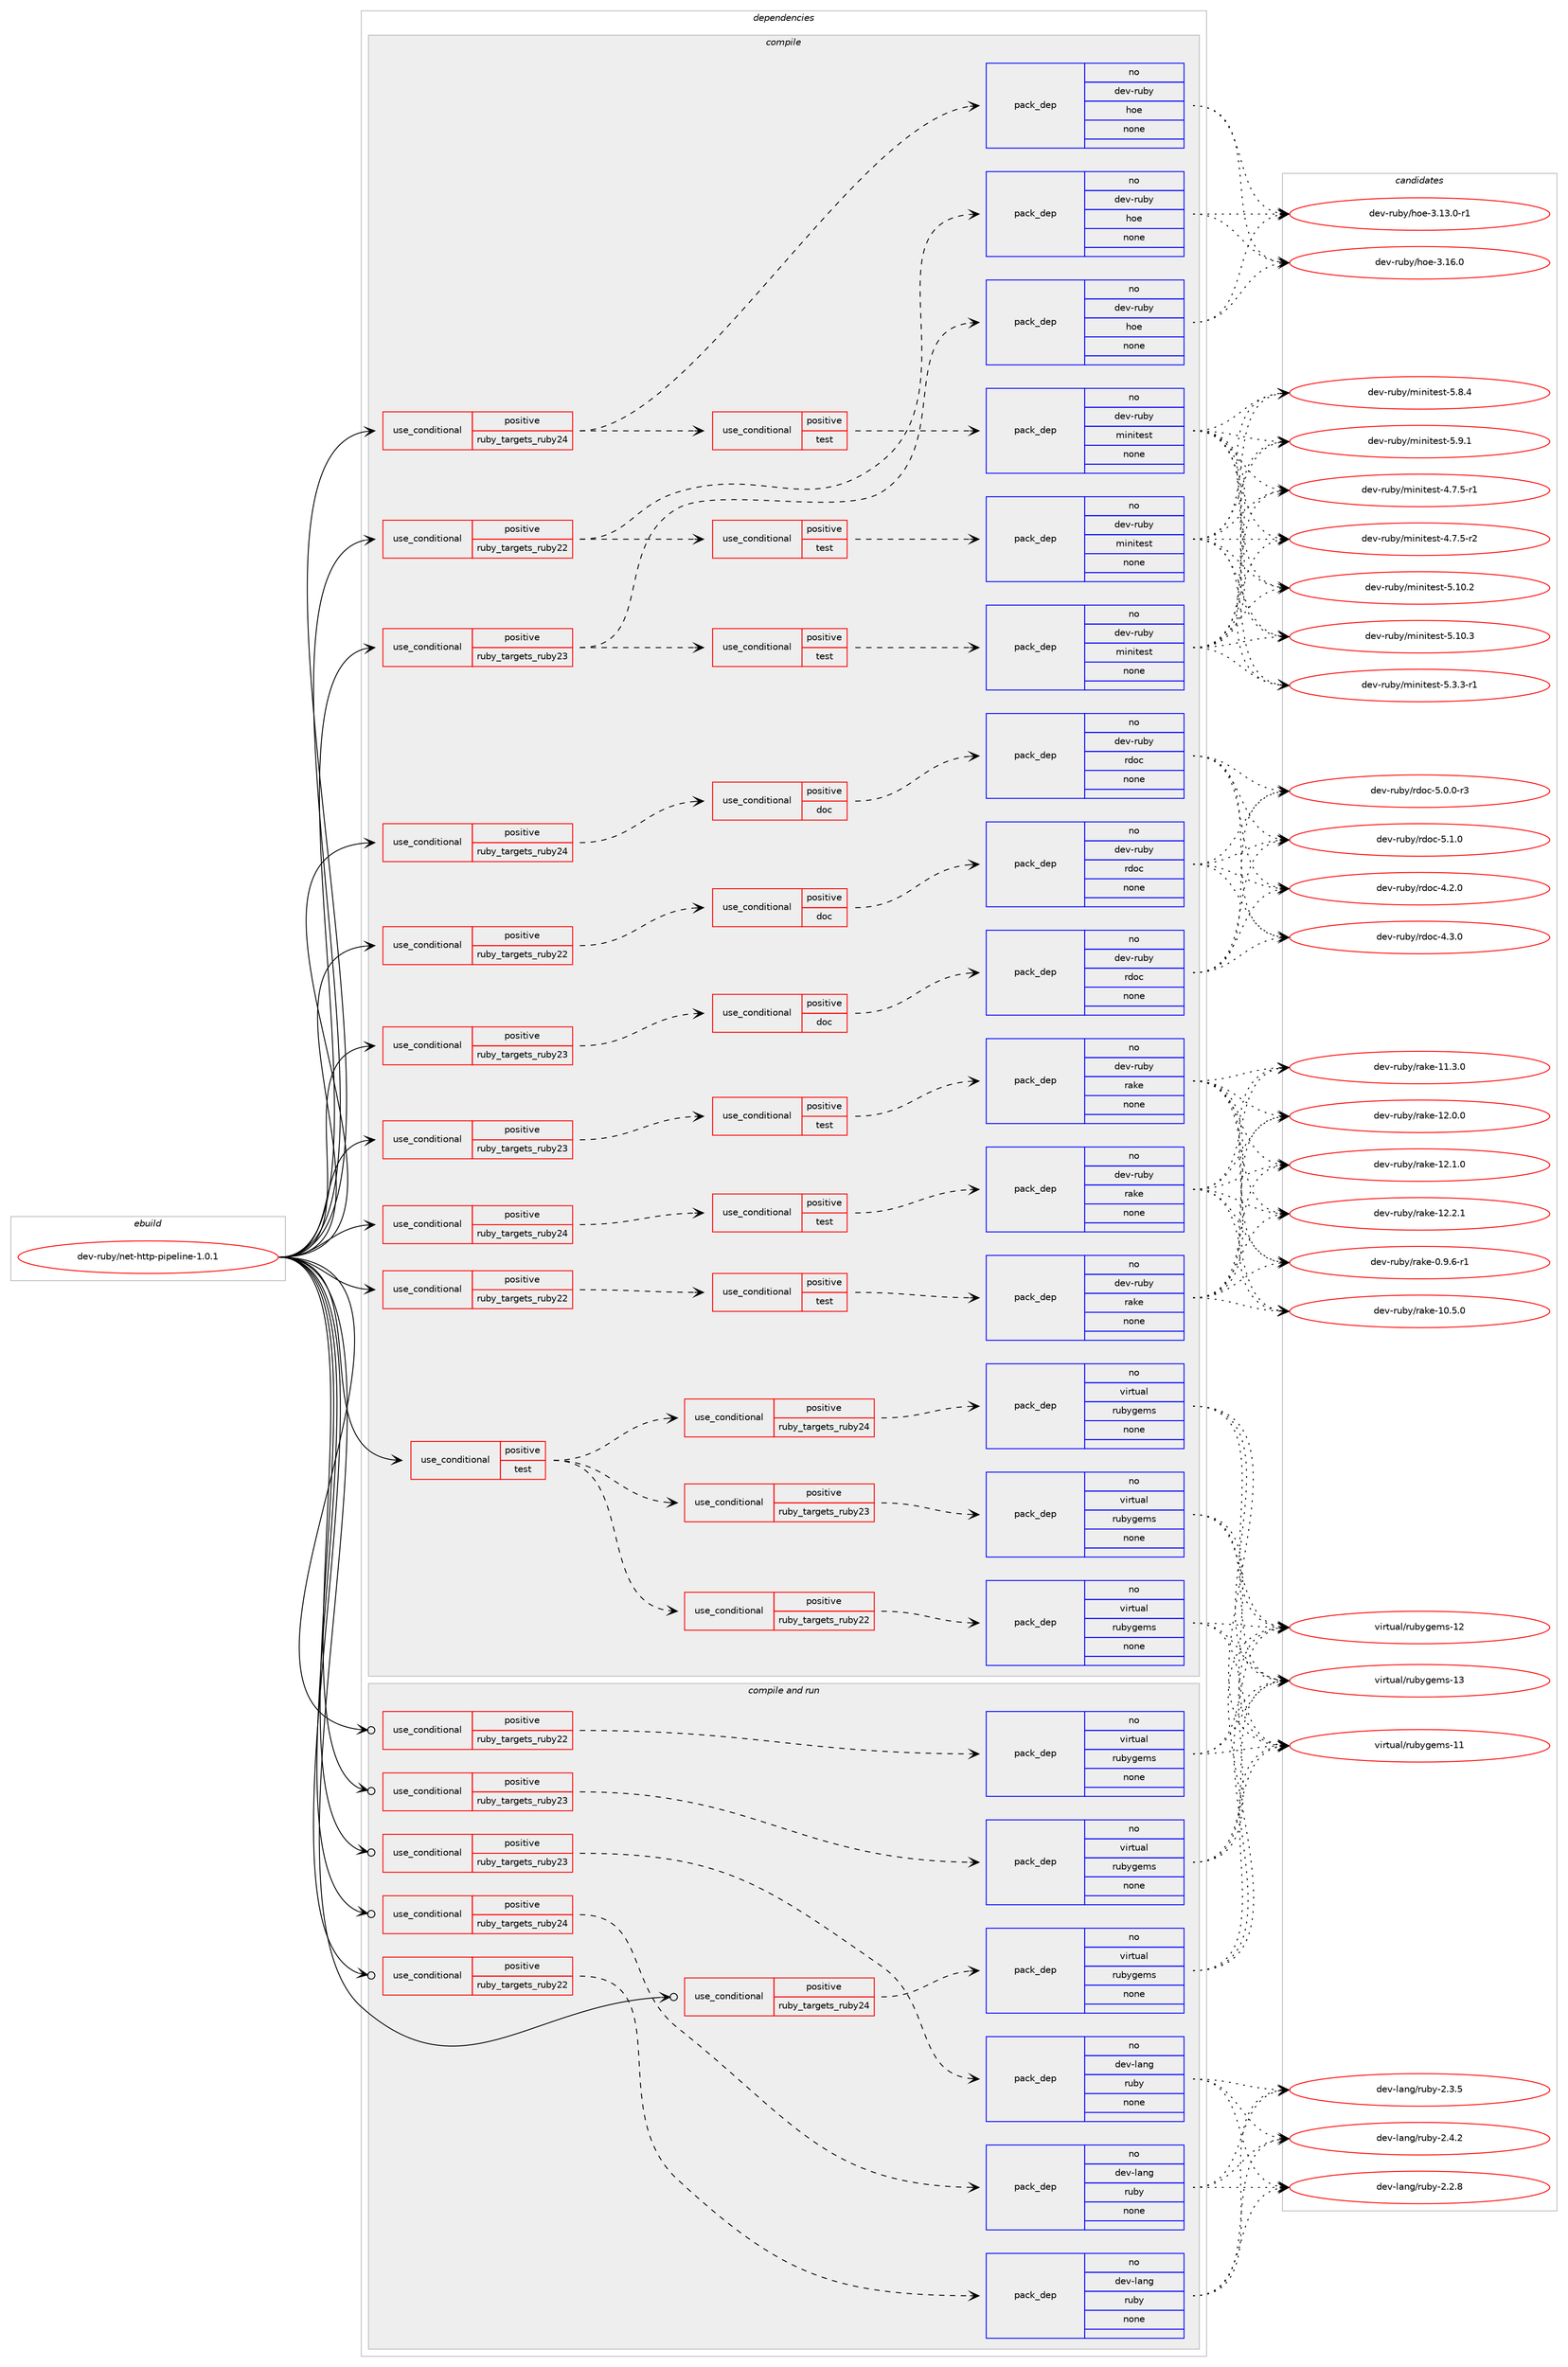 digraph prolog {

# *************
# Graph options
# *************

newrank=true;
concentrate=true;
compound=true;
graph [rankdir=LR,fontname=Helvetica,fontsize=10,ranksep=1.5];#, ranksep=2.5, nodesep=0.2];
edge  [arrowhead=vee];
node  [fontname=Helvetica,fontsize=10];

# **********
# The ebuild
# **********

subgraph cluster_leftcol {
color=gray;
rank=same;
label=<<i>ebuild</i>>;
id [label="dev-ruby/net-http-pipeline-1.0.1", color=red, width=4, href="../dev-ruby/net-http-pipeline-1.0.1.svg"];
}

# ****************
# The dependencies
# ****************

subgraph cluster_midcol {
color=gray;
label=<<i>dependencies</i>>;
subgraph cluster_compile {
fillcolor="#eeeeee";
style=filled;
label=<<i>compile</i>>;
subgraph cond63139 {
dependency250251 [label=<<TABLE BORDER="0" CELLBORDER="1" CELLSPACING="0" CELLPADDING="4"><TR><TD ROWSPAN="3" CELLPADDING="10">use_conditional</TD></TR><TR><TD>positive</TD></TR><TR><TD>ruby_targets_ruby22</TD></TR></TABLE>>, shape=none, color=red];
subgraph cond63140 {
dependency250252 [label=<<TABLE BORDER="0" CELLBORDER="1" CELLSPACING="0" CELLPADDING="4"><TR><TD ROWSPAN="3" CELLPADDING="10">use_conditional</TD></TR><TR><TD>positive</TD></TR><TR><TD>doc</TD></TR></TABLE>>, shape=none, color=red];
subgraph pack183007 {
dependency250253 [label=<<TABLE BORDER="0" CELLBORDER="1" CELLSPACING="0" CELLPADDING="4" WIDTH="220"><TR><TD ROWSPAN="6" CELLPADDING="30">pack_dep</TD></TR><TR><TD WIDTH="110">no</TD></TR><TR><TD>dev-ruby</TD></TR><TR><TD>rdoc</TD></TR><TR><TD>none</TD></TR><TR><TD></TD></TR></TABLE>>, shape=none, color=blue];
}
dependency250252:e -> dependency250253:w [weight=20,style="dashed",arrowhead="vee"];
}
dependency250251:e -> dependency250252:w [weight=20,style="dashed",arrowhead="vee"];
}
id:e -> dependency250251:w [weight=20,style="solid",arrowhead="vee"];
subgraph cond63141 {
dependency250254 [label=<<TABLE BORDER="0" CELLBORDER="1" CELLSPACING="0" CELLPADDING="4"><TR><TD ROWSPAN="3" CELLPADDING="10">use_conditional</TD></TR><TR><TD>positive</TD></TR><TR><TD>ruby_targets_ruby22</TD></TR></TABLE>>, shape=none, color=red];
subgraph cond63142 {
dependency250255 [label=<<TABLE BORDER="0" CELLBORDER="1" CELLSPACING="0" CELLPADDING="4"><TR><TD ROWSPAN="3" CELLPADDING="10">use_conditional</TD></TR><TR><TD>positive</TD></TR><TR><TD>test</TD></TR></TABLE>>, shape=none, color=red];
subgraph pack183008 {
dependency250256 [label=<<TABLE BORDER="0" CELLBORDER="1" CELLSPACING="0" CELLPADDING="4" WIDTH="220"><TR><TD ROWSPAN="6" CELLPADDING="30">pack_dep</TD></TR><TR><TD WIDTH="110">no</TD></TR><TR><TD>dev-ruby</TD></TR><TR><TD>rake</TD></TR><TR><TD>none</TD></TR><TR><TD></TD></TR></TABLE>>, shape=none, color=blue];
}
dependency250255:e -> dependency250256:w [weight=20,style="dashed",arrowhead="vee"];
}
dependency250254:e -> dependency250255:w [weight=20,style="dashed",arrowhead="vee"];
}
id:e -> dependency250254:w [weight=20,style="solid",arrowhead="vee"];
subgraph cond63143 {
dependency250257 [label=<<TABLE BORDER="0" CELLBORDER="1" CELLSPACING="0" CELLPADDING="4"><TR><TD ROWSPAN="3" CELLPADDING="10">use_conditional</TD></TR><TR><TD>positive</TD></TR><TR><TD>ruby_targets_ruby22</TD></TR></TABLE>>, shape=none, color=red];
subgraph pack183009 {
dependency250258 [label=<<TABLE BORDER="0" CELLBORDER="1" CELLSPACING="0" CELLPADDING="4" WIDTH="220"><TR><TD ROWSPAN="6" CELLPADDING="30">pack_dep</TD></TR><TR><TD WIDTH="110">no</TD></TR><TR><TD>dev-ruby</TD></TR><TR><TD>hoe</TD></TR><TR><TD>none</TD></TR><TR><TD></TD></TR></TABLE>>, shape=none, color=blue];
}
dependency250257:e -> dependency250258:w [weight=20,style="dashed",arrowhead="vee"];
subgraph cond63144 {
dependency250259 [label=<<TABLE BORDER="0" CELLBORDER="1" CELLSPACING="0" CELLPADDING="4"><TR><TD ROWSPAN="3" CELLPADDING="10">use_conditional</TD></TR><TR><TD>positive</TD></TR><TR><TD>test</TD></TR></TABLE>>, shape=none, color=red];
subgraph pack183010 {
dependency250260 [label=<<TABLE BORDER="0" CELLBORDER="1" CELLSPACING="0" CELLPADDING="4" WIDTH="220"><TR><TD ROWSPAN="6" CELLPADDING="30">pack_dep</TD></TR><TR><TD WIDTH="110">no</TD></TR><TR><TD>dev-ruby</TD></TR><TR><TD>minitest</TD></TR><TR><TD>none</TD></TR><TR><TD></TD></TR></TABLE>>, shape=none, color=blue];
}
dependency250259:e -> dependency250260:w [weight=20,style="dashed",arrowhead="vee"];
}
dependency250257:e -> dependency250259:w [weight=20,style="dashed",arrowhead="vee"];
}
id:e -> dependency250257:w [weight=20,style="solid",arrowhead="vee"];
subgraph cond63145 {
dependency250261 [label=<<TABLE BORDER="0" CELLBORDER="1" CELLSPACING="0" CELLPADDING="4"><TR><TD ROWSPAN="3" CELLPADDING="10">use_conditional</TD></TR><TR><TD>positive</TD></TR><TR><TD>ruby_targets_ruby23</TD></TR></TABLE>>, shape=none, color=red];
subgraph cond63146 {
dependency250262 [label=<<TABLE BORDER="0" CELLBORDER="1" CELLSPACING="0" CELLPADDING="4"><TR><TD ROWSPAN="3" CELLPADDING="10">use_conditional</TD></TR><TR><TD>positive</TD></TR><TR><TD>doc</TD></TR></TABLE>>, shape=none, color=red];
subgraph pack183011 {
dependency250263 [label=<<TABLE BORDER="0" CELLBORDER="1" CELLSPACING="0" CELLPADDING="4" WIDTH="220"><TR><TD ROWSPAN="6" CELLPADDING="30">pack_dep</TD></TR><TR><TD WIDTH="110">no</TD></TR><TR><TD>dev-ruby</TD></TR><TR><TD>rdoc</TD></TR><TR><TD>none</TD></TR><TR><TD></TD></TR></TABLE>>, shape=none, color=blue];
}
dependency250262:e -> dependency250263:w [weight=20,style="dashed",arrowhead="vee"];
}
dependency250261:e -> dependency250262:w [weight=20,style="dashed",arrowhead="vee"];
}
id:e -> dependency250261:w [weight=20,style="solid",arrowhead="vee"];
subgraph cond63147 {
dependency250264 [label=<<TABLE BORDER="0" CELLBORDER="1" CELLSPACING="0" CELLPADDING="4"><TR><TD ROWSPAN="3" CELLPADDING="10">use_conditional</TD></TR><TR><TD>positive</TD></TR><TR><TD>ruby_targets_ruby23</TD></TR></TABLE>>, shape=none, color=red];
subgraph cond63148 {
dependency250265 [label=<<TABLE BORDER="0" CELLBORDER="1" CELLSPACING="0" CELLPADDING="4"><TR><TD ROWSPAN="3" CELLPADDING="10">use_conditional</TD></TR><TR><TD>positive</TD></TR><TR><TD>test</TD></TR></TABLE>>, shape=none, color=red];
subgraph pack183012 {
dependency250266 [label=<<TABLE BORDER="0" CELLBORDER="1" CELLSPACING="0" CELLPADDING="4" WIDTH="220"><TR><TD ROWSPAN="6" CELLPADDING="30">pack_dep</TD></TR><TR><TD WIDTH="110">no</TD></TR><TR><TD>dev-ruby</TD></TR><TR><TD>rake</TD></TR><TR><TD>none</TD></TR><TR><TD></TD></TR></TABLE>>, shape=none, color=blue];
}
dependency250265:e -> dependency250266:w [weight=20,style="dashed",arrowhead="vee"];
}
dependency250264:e -> dependency250265:w [weight=20,style="dashed",arrowhead="vee"];
}
id:e -> dependency250264:w [weight=20,style="solid",arrowhead="vee"];
subgraph cond63149 {
dependency250267 [label=<<TABLE BORDER="0" CELLBORDER="1" CELLSPACING="0" CELLPADDING="4"><TR><TD ROWSPAN="3" CELLPADDING="10">use_conditional</TD></TR><TR><TD>positive</TD></TR><TR><TD>ruby_targets_ruby23</TD></TR></TABLE>>, shape=none, color=red];
subgraph pack183013 {
dependency250268 [label=<<TABLE BORDER="0" CELLBORDER="1" CELLSPACING="0" CELLPADDING="4" WIDTH="220"><TR><TD ROWSPAN="6" CELLPADDING="30">pack_dep</TD></TR><TR><TD WIDTH="110">no</TD></TR><TR><TD>dev-ruby</TD></TR><TR><TD>hoe</TD></TR><TR><TD>none</TD></TR><TR><TD></TD></TR></TABLE>>, shape=none, color=blue];
}
dependency250267:e -> dependency250268:w [weight=20,style="dashed",arrowhead="vee"];
subgraph cond63150 {
dependency250269 [label=<<TABLE BORDER="0" CELLBORDER="1" CELLSPACING="0" CELLPADDING="4"><TR><TD ROWSPAN="3" CELLPADDING="10">use_conditional</TD></TR><TR><TD>positive</TD></TR><TR><TD>test</TD></TR></TABLE>>, shape=none, color=red];
subgraph pack183014 {
dependency250270 [label=<<TABLE BORDER="0" CELLBORDER="1" CELLSPACING="0" CELLPADDING="4" WIDTH="220"><TR><TD ROWSPAN="6" CELLPADDING="30">pack_dep</TD></TR><TR><TD WIDTH="110">no</TD></TR><TR><TD>dev-ruby</TD></TR><TR><TD>minitest</TD></TR><TR><TD>none</TD></TR><TR><TD></TD></TR></TABLE>>, shape=none, color=blue];
}
dependency250269:e -> dependency250270:w [weight=20,style="dashed",arrowhead="vee"];
}
dependency250267:e -> dependency250269:w [weight=20,style="dashed",arrowhead="vee"];
}
id:e -> dependency250267:w [weight=20,style="solid",arrowhead="vee"];
subgraph cond63151 {
dependency250271 [label=<<TABLE BORDER="0" CELLBORDER="1" CELLSPACING="0" CELLPADDING="4"><TR><TD ROWSPAN="3" CELLPADDING="10">use_conditional</TD></TR><TR><TD>positive</TD></TR><TR><TD>ruby_targets_ruby24</TD></TR></TABLE>>, shape=none, color=red];
subgraph cond63152 {
dependency250272 [label=<<TABLE BORDER="0" CELLBORDER="1" CELLSPACING="0" CELLPADDING="4"><TR><TD ROWSPAN="3" CELLPADDING="10">use_conditional</TD></TR><TR><TD>positive</TD></TR><TR><TD>doc</TD></TR></TABLE>>, shape=none, color=red];
subgraph pack183015 {
dependency250273 [label=<<TABLE BORDER="0" CELLBORDER="1" CELLSPACING="0" CELLPADDING="4" WIDTH="220"><TR><TD ROWSPAN="6" CELLPADDING="30">pack_dep</TD></TR><TR><TD WIDTH="110">no</TD></TR><TR><TD>dev-ruby</TD></TR><TR><TD>rdoc</TD></TR><TR><TD>none</TD></TR><TR><TD></TD></TR></TABLE>>, shape=none, color=blue];
}
dependency250272:e -> dependency250273:w [weight=20,style="dashed",arrowhead="vee"];
}
dependency250271:e -> dependency250272:w [weight=20,style="dashed",arrowhead="vee"];
}
id:e -> dependency250271:w [weight=20,style="solid",arrowhead="vee"];
subgraph cond63153 {
dependency250274 [label=<<TABLE BORDER="0" CELLBORDER="1" CELLSPACING="0" CELLPADDING="4"><TR><TD ROWSPAN="3" CELLPADDING="10">use_conditional</TD></TR><TR><TD>positive</TD></TR><TR><TD>ruby_targets_ruby24</TD></TR></TABLE>>, shape=none, color=red];
subgraph cond63154 {
dependency250275 [label=<<TABLE BORDER="0" CELLBORDER="1" CELLSPACING="0" CELLPADDING="4"><TR><TD ROWSPAN="3" CELLPADDING="10">use_conditional</TD></TR><TR><TD>positive</TD></TR><TR><TD>test</TD></TR></TABLE>>, shape=none, color=red];
subgraph pack183016 {
dependency250276 [label=<<TABLE BORDER="0" CELLBORDER="1" CELLSPACING="0" CELLPADDING="4" WIDTH="220"><TR><TD ROWSPAN="6" CELLPADDING="30">pack_dep</TD></TR><TR><TD WIDTH="110">no</TD></TR><TR><TD>dev-ruby</TD></TR><TR><TD>rake</TD></TR><TR><TD>none</TD></TR><TR><TD></TD></TR></TABLE>>, shape=none, color=blue];
}
dependency250275:e -> dependency250276:w [weight=20,style="dashed",arrowhead="vee"];
}
dependency250274:e -> dependency250275:w [weight=20,style="dashed",arrowhead="vee"];
}
id:e -> dependency250274:w [weight=20,style="solid",arrowhead="vee"];
subgraph cond63155 {
dependency250277 [label=<<TABLE BORDER="0" CELLBORDER="1" CELLSPACING="0" CELLPADDING="4"><TR><TD ROWSPAN="3" CELLPADDING="10">use_conditional</TD></TR><TR><TD>positive</TD></TR><TR><TD>ruby_targets_ruby24</TD></TR></TABLE>>, shape=none, color=red];
subgraph pack183017 {
dependency250278 [label=<<TABLE BORDER="0" CELLBORDER="1" CELLSPACING="0" CELLPADDING="4" WIDTH="220"><TR><TD ROWSPAN="6" CELLPADDING="30">pack_dep</TD></TR><TR><TD WIDTH="110">no</TD></TR><TR><TD>dev-ruby</TD></TR><TR><TD>hoe</TD></TR><TR><TD>none</TD></TR><TR><TD></TD></TR></TABLE>>, shape=none, color=blue];
}
dependency250277:e -> dependency250278:w [weight=20,style="dashed",arrowhead="vee"];
subgraph cond63156 {
dependency250279 [label=<<TABLE BORDER="0" CELLBORDER="1" CELLSPACING="0" CELLPADDING="4"><TR><TD ROWSPAN="3" CELLPADDING="10">use_conditional</TD></TR><TR><TD>positive</TD></TR><TR><TD>test</TD></TR></TABLE>>, shape=none, color=red];
subgraph pack183018 {
dependency250280 [label=<<TABLE BORDER="0" CELLBORDER="1" CELLSPACING="0" CELLPADDING="4" WIDTH="220"><TR><TD ROWSPAN="6" CELLPADDING="30">pack_dep</TD></TR><TR><TD WIDTH="110">no</TD></TR><TR><TD>dev-ruby</TD></TR><TR><TD>minitest</TD></TR><TR><TD>none</TD></TR><TR><TD></TD></TR></TABLE>>, shape=none, color=blue];
}
dependency250279:e -> dependency250280:w [weight=20,style="dashed",arrowhead="vee"];
}
dependency250277:e -> dependency250279:w [weight=20,style="dashed",arrowhead="vee"];
}
id:e -> dependency250277:w [weight=20,style="solid",arrowhead="vee"];
subgraph cond63157 {
dependency250281 [label=<<TABLE BORDER="0" CELLBORDER="1" CELLSPACING="0" CELLPADDING="4"><TR><TD ROWSPAN="3" CELLPADDING="10">use_conditional</TD></TR><TR><TD>positive</TD></TR><TR><TD>test</TD></TR></TABLE>>, shape=none, color=red];
subgraph cond63158 {
dependency250282 [label=<<TABLE BORDER="0" CELLBORDER="1" CELLSPACING="0" CELLPADDING="4"><TR><TD ROWSPAN="3" CELLPADDING="10">use_conditional</TD></TR><TR><TD>positive</TD></TR><TR><TD>ruby_targets_ruby22</TD></TR></TABLE>>, shape=none, color=red];
subgraph pack183019 {
dependency250283 [label=<<TABLE BORDER="0" CELLBORDER="1" CELLSPACING="0" CELLPADDING="4" WIDTH="220"><TR><TD ROWSPAN="6" CELLPADDING="30">pack_dep</TD></TR><TR><TD WIDTH="110">no</TD></TR><TR><TD>virtual</TD></TR><TR><TD>rubygems</TD></TR><TR><TD>none</TD></TR><TR><TD></TD></TR></TABLE>>, shape=none, color=blue];
}
dependency250282:e -> dependency250283:w [weight=20,style="dashed",arrowhead="vee"];
}
dependency250281:e -> dependency250282:w [weight=20,style="dashed",arrowhead="vee"];
subgraph cond63159 {
dependency250284 [label=<<TABLE BORDER="0" CELLBORDER="1" CELLSPACING="0" CELLPADDING="4"><TR><TD ROWSPAN="3" CELLPADDING="10">use_conditional</TD></TR><TR><TD>positive</TD></TR><TR><TD>ruby_targets_ruby23</TD></TR></TABLE>>, shape=none, color=red];
subgraph pack183020 {
dependency250285 [label=<<TABLE BORDER="0" CELLBORDER="1" CELLSPACING="0" CELLPADDING="4" WIDTH="220"><TR><TD ROWSPAN="6" CELLPADDING="30">pack_dep</TD></TR><TR><TD WIDTH="110">no</TD></TR><TR><TD>virtual</TD></TR><TR><TD>rubygems</TD></TR><TR><TD>none</TD></TR><TR><TD></TD></TR></TABLE>>, shape=none, color=blue];
}
dependency250284:e -> dependency250285:w [weight=20,style="dashed",arrowhead="vee"];
}
dependency250281:e -> dependency250284:w [weight=20,style="dashed",arrowhead="vee"];
subgraph cond63160 {
dependency250286 [label=<<TABLE BORDER="0" CELLBORDER="1" CELLSPACING="0" CELLPADDING="4"><TR><TD ROWSPAN="3" CELLPADDING="10">use_conditional</TD></TR><TR><TD>positive</TD></TR><TR><TD>ruby_targets_ruby24</TD></TR></TABLE>>, shape=none, color=red];
subgraph pack183021 {
dependency250287 [label=<<TABLE BORDER="0" CELLBORDER="1" CELLSPACING="0" CELLPADDING="4" WIDTH="220"><TR><TD ROWSPAN="6" CELLPADDING="30">pack_dep</TD></TR><TR><TD WIDTH="110">no</TD></TR><TR><TD>virtual</TD></TR><TR><TD>rubygems</TD></TR><TR><TD>none</TD></TR><TR><TD></TD></TR></TABLE>>, shape=none, color=blue];
}
dependency250286:e -> dependency250287:w [weight=20,style="dashed",arrowhead="vee"];
}
dependency250281:e -> dependency250286:w [weight=20,style="dashed",arrowhead="vee"];
}
id:e -> dependency250281:w [weight=20,style="solid",arrowhead="vee"];
}
subgraph cluster_compileandrun {
fillcolor="#eeeeee";
style=filled;
label=<<i>compile and run</i>>;
subgraph cond63161 {
dependency250288 [label=<<TABLE BORDER="0" CELLBORDER="1" CELLSPACING="0" CELLPADDING="4"><TR><TD ROWSPAN="3" CELLPADDING="10">use_conditional</TD></TR><TR><TD>positive</TD></TR><TR><TD>ruby_targets_ruby22</TD></TR></TABLE>>, shape=none, color=red];
subgraph pack183022 {
dependency250289 [label=<<TABLE BORDER="0" CELLBORDER="1" CELLSPACING="0" CELLPADDING="4" WIDTH="220"><TR><TD ROWSPAN="6" CELLPADDING="30">pack_dep</TD></TR><TR><TD WIDTH="110">no</TD></TR><TR><TD>dev-lang</TD></TR><TR><TD>ruby</TD></TR><TR><TD>none</TD></TR><TR><TD></TD></TR></TABLE>>, shape=none, color=blue];
}
dependency250288:e -> dependency250289:w [weight=20,style="dashed",arrowhead="vee"];
}
id:e -> dependency250288:w [weight=20,style="solid",arrowhead="odotvee"];
subgraph cond63162 {
dependency250290 [label=<<TABLE BORDER="0" CELLBORDER="1" CELLSPACING="0" CELLPADDING="4"><TR><TD ROWSPAN="3" CELLPADDING="10">use_conditional</TD></TR><TR><TD>positive</TD></TR><TR><TD>ruby_targets_ruby22</TD></TR></TABLE>>, shape=none, color=red];
subgraph pack183023 {
dependency250291 [label=<<TABLE BORDER="0" CELLBORDER="1" CELLSPACING="0" CELLPADDING="4" WIDTH="220"><TR><TD ROWSPAN="6" CELLPADDING="30">pack_dep</TD></TR><TR><TD WIDTH="110">no</TD></TR><TR><TD>virtual</TD></TR><TR><TD>rubygems</TD></TR><TR><TD>none</TD></TR><TR><TD></TD></TR></TABLE>>, shape=none, color=blue];
}
dependency250290:e -> dependency250291:w [weight=20,style="dashed",arrowhead="vee"];
}
id:e -> dependency250290:w [weight=20,style="solid",arrowhead="odotvee"];
subgraph cond63163 {
dependency250292 [label=<<TABLE BORDER="0" CELLBORDER="1" CELLSPACING="0" CELLPADDING="4"><TR><TD ROWSPAN="3" CELLPADDING="10">use_conditional</TD></TR><TR><TD>positive</TD></TR><TR><TD>ruby_targets_ruby23</TD></TR></TABLE>>, shape=none, color=red];
subgraph pack183024 {
dependency250293 [label=<<TABLE BORDER="0" CELLBORDER="1" CELLSPACING="0" CELLPADDING="4" WIDTH="220"><TR><TD ROWSPAN="6" CELLPADDING="30">pack_dep</TD></TR><TR><TD WIDTH="110">no</TD></TR><TR><TD>dev-lang</TD></TR><TR><TD>ruby</TD></TR><TR><TD>none</TD></TR><TR><TD></TD></TR></TABLE>>, shape=none, color=blue];
}
dependency250292:e -> dependency250293:w [weight=20,style="dashed",arrowhead="vee"];
}
id:e -> dependency250292:w [weight=20,style="solid",arrowhead="odotvee"];
subgraph cond63164 {
dependency250294 [label=<<TABLE BORDER="0" CELLBORDER="1" CELLSPACING="0" CELLPADDING="4"><TR><TD ROWSPAN="3" CELLPADDING="10">use_conditional</TD></TR><TR><TD>positive</TD></TR><TR><TD>ruby_targets_ruby23</TD></TR></TABLE>>, shape=none, color=red];
subgraph pack183025 {
dependency250295 [label=<<TABLE BORDER="0" CELLBORDER="1" CELLSPACING="0" CELLPADDING="4" WIDTH="220"><TR><TD ROWSPAN="6" CELLPADDING="30">pack_dep</TD></TR><TR><TD WIDTH="110">no</TD></TR><TR><TD>virtual</TD></TR><TR><TD>rubygems</TD></TR><TR><TD>none</TD></TR><TR><TD></TD></TR></TABLE>>, shape=none, color=blue];
}
dependency250294:e -> dependency250295:w [weight=20,style="dashed",arrowhead="vee"];
}
id:e -> dependency250294:w [weight=20,style="solid",arrowhead="odotvee"];
subgraph cond63165 {
dependency250296 [label=<<TABLE BORDER="0" CELLBORDER="1" CELLSPACING="0" CELLPADDING="4"><TR><TD ROWSPAN="3" CELLPADDING="10">use_conditional</TD></TR><TR><TD>positive</TD></TR><TR><TD>ruby_targets_ruby24</TD></TR></TABLE>>, shape=none, color=red];
subgraph pack183026 {
dependency250297 [label=<<TABLE BORDER="0" CELLBORDER="1" CELLSPACING="0" CELLPADDING="4" WIDTH="220"><TR><TD ROWSPAN="6" CELLPADDING="30">pack_dep</TD></TR><TR><TD WIDTH="110">no</TD></TR><TR><TD>dev-lang</TD></TR><TR><TD>ruby</TD></TR><TR><TD>none</TD></TR><TR><TD></TD></TR></TABLE>>, shape=none, color=blue];
}
dependency250296:e -> dependency250297:w [weight=20,style="dashed",arrowhead="vee"];
}
id:e -> dependency250296:w [weight=20,style="solid",arrowhead="odotvee"];
subgraph cond63166 {
dependency250298 [label=<<TABLE BORDER="0" CELLBORDER="1" CELLSPACING="0" CELLPADDING="4"><TR><TD ROWSPAN="3" CELLPADDING="10">use_conditional</TD></TR><TR><TD>positive</TD></TR><TR><TD>ruby_targets_ruby24</TD></TR></TABLE>>, shape=none, color=red];
subgraph pack183027 {
dependency250299 [label=<<TABLE BORDER="0" CELLBORDER="1" CELLSPACING="0" CELLPADDING="4" WIDTH="220"><TR><TD ROWSPAN="6" CELLPADDING="30">pack_dep</TD></TR><TR><TD WIDTH="110">no</TD></TR><TR><TD>virtual</TD></TR><TR><TD>rubygems</TD></TR><TR><TD>none</TD></TR><TR><TD></TD></TR></TABLE>>, shape=none, color=blue];
}
dependency250298:e -> dependency250299:w [weight=20,style="dashed",arrowhead="vee"];
}
id:e -> dependency250298:w [weight=20,style="solid",arrowhead="odotvee"];
}
subgraph cluster_run {
fillcolor="#eeeeee";
style=filled;
label=<<i>run</i>>;
}
}

# **************
# The candidates
# **************

subgraph cluster_choices {
rank=same;
color=gray;
label=<<i>candidates</i>>;

subgraph choice183007 {
color=black;
nodesep=1;
choice10010111845114117981214711410011199455246504648 [label="dev-ruby/rdoc-4.2.0", color=red, width=4,href="../dev-ruby/rdoc-4.2.0.svg"];
choice10010111845114117981214711410011199455246514648 [label="dev-ruby/rdoc-4.3.0", color=red, width=4,href="../dev-ruby/rdoc-4.3.0.svg"];
choice100101118451141179812147114100111994553464846484511451 [label="dev-ruby/rdoc-5.0.0-r3", color=red, width=4,href="../dev-ruby/rdoc-5.0.0-r3.svg"];
choice10010111845114117981214711410011199455346494648 [label="dev-ruby/rdoc-5.1.0", color=red, width=4,href="../dev-ruby/rdoc-5.1.0.svg"];
dependency250253:e -> choice10010111845114117981214711410011199455246504648:w [style=dotted,weight="100"];
dependency250253:e -> choice10010111845114117981214711410011199455246514648:w [style=dotted,weight="100"];
dependency250253:e -> choice100101118451141179812147114100111994553464846484511451:w [style=dotted,weight="100"];
dependency250253:e -> choice10010111845114117981214711410011199455346494648:w [style=dotted,weight="100"];
}
subgraph choice183008 {
color=black;
nodesep=1;
choice100101118451141179812147114971071014548465746544511449 [label="dev-ruby/rake-0.9.6-r1", color=red, width=4,href="../dev-ruby/rake-0.9.6-r1.svg"];
choice1001011184511411798121471149710710145494846534648 [label="dev-ruby/rake-10.5.0", color=red, width=4,href="../dev-ruby/rake-10.5.0.svg"];
choice1001011184511411798121471149710710145494946514648 [label="dev-ruby/rake-11.3.0", color=red, width=4,href="../dev-ruby/rake-11.3.0.svg"];
choice1001011184511411798121471149710710145495046484648 [label="dev-ruby/rake-12.0.0", color=red, width=4,href="../dev-ruby/rake-12.0.0.svg"];
choice1001011184511411798121471149710710145495046494648 [label="dev-ruby/rake-12.1.0", color=red, width=4,href="../dev-ruby/rake-12.1.0.svg"];
choice1001011184511411798121471149710710145495046504649 [label="dev-ruby/rake-12.2.1", color=red, width=4,href="../dev-ruby/rake-12.2.1.svg"];
dependency250256:e -> choice100101118451141179812147114971071014548465746544511449:w [style=dotted,weight="100"];
dependency250256:e -> choice1001011184511411798121471149710710145494846534648:w [style=dotted,weight="100"];
dependency250256:e -> choice1001011184511411798121471149710710145494946514648:w [style=dotted,weight="100"];
dependency250256:e -> choice1001011184511411798121471149710710145495046484648:w [style=dotted,weight="100"];
dependency250256:e -> choice1001011184511411798121471149710710145495046494648:w [style=dotted,weight="100"];
dependency250256:e -> choice1001011184511411798121471149710710145495046504649:w [style=dotted,weight="100"];
}
subgraph choice183009 {
color=black;
nodesep=1;
choice100101118451141179812147104111101455146495146484511449 [label="dev-ruby/hoe-3.13.0-r1", color=red, width=4,href="../dev-ruby/hoe-3.13.0-r1.svg"];
choice10010111845114117981214710411110145514649544648 [label="dev-ruby/hoe-3.16.0", color=red, width=4,href="../dev-ruby/hoe-3.16.0.svg"];
dependency250258:e -> choice100101118451141179812147104111101455146495146484511449:w [style=dotted,weight="100"];
dependency250258:e -> choice10010111845114117981214710411110145514649544648:w [style=dotted,weight="100"];
}
subgraph choice183010 {
color=black;
nodesep=1;
choice1001011184511411798121471091051101051161011151164552465546534511449 [label="dev-ruby/minitest-4.7.5-r1", color=red, width=4,href="../dev-ruby/minitest-4.7.5-r1.svg"];
choice1001011184511411798121471091051101051161011151164552465546534511450 [label="dev-ruby/minitest-4.7.5-r2", color=red, width=4,href="../dev-ruby/minitest-4.7.5-r2.svg"];
choice10010111845114117981214710910511010511610111511645534649484650 [label="dev-ruby/minitest-5.10.2", color=red, width=4,href="../dev-ruby/minitest-5.10.2.svg"];
choice10010111845114117981214710910511010511610111511645534649484651 [label="dev-ruby/minitest-5.10.3", color=red, width=4,href="../dev-ruby/minitest-5.10.3.svg"];
choice1001011184511411798121471091051101051161011151164553465146514511449 [label="dev-ruby/minitest-5.3.3-r1", color=red, width=4,href="../dev-ruby/minitest-5.3.3-r1.svg"];
choice100101118451141179812147109105110105116101115116455346564652 [label="dev-ruby/minitest-5.8.4", color=red, width=4,href="../dev-ruby/minitest-5.8.4.svg"];
choice100101118451141179812147109105110105116101115116455346574649 [label="dev-ruby/minitest-5.9.1", color=red, width=4,href="../dev-ruby/minitest-5.9.1.svg"];
dependency250260:e -> choice1001011184511411798121471091051101051161011151164552465546534511449:w [style=dotted,weight="100"];
dependency250260:e -> choice1001011184511411798121471091051101051161011151164552465546534511450:w [style=dotted,weight="100"];
dependency250260:e -> choice10010111845114117981214710910511010511610111511645534649484650:w [style=dotted,weight="100"];
dependency250260:e -> choice10010111845114117981214710910511010511610111511645534649484651:w [style=dotted,weight="100"];
dependency250260:e -> choice1001011184511411798121471091051101051161011151164553465146514511449:w [style=dotted,weight="100"];
dependency250260:e -> choice100101118451141179812147109105110105116101115116455346564652:w [style=dotted,weight="100"];
dependency250260:e -> choice100101118451141179812147109105110105116101115116455346574649:w [style=dotted,weight="100"];
}
subgraph choice183011 {
color=black;
nodesep=1;
choice10010111845114117981214711410011199455246504648 [label="dev-ruby/rdoc-4.2.0", color=red, width=4,href="../dev-ruby/rdoc-4.2.0.svg"];
choice10010111845114117981214711410011199455246514648 [label="dev-ruby/rdoc-4.3.0", color=red, width=4,href="../dev-ruby/rdoc-4.3.0.svg"];
choice100101118451141179812147114100111994553464846484511451 [label="dev-ruby/rdoc-5.0.0-r3", color=red, width=4,href="../dev-ruby/rdoc-5.0.0-r3.svg"];
choice10010111845114117981214711410011199455346494648 [label="dev-ruby/rdoc-5.1.0", color=red, width=4,href="../dev-ruby/rdoc-5.1.0.svg"];
dependency250263:e -> choice10010111845114117981214711410011199455246504648:w [style=dotted,weight="100"];
dependency250263:e -> choice10010111845114117981214711410011199455246514648:w [style=dotted,weight="100"];
dependency250263:e -> choice100101118451141179812147114100111994553464846484511451:w [style=dotted,weight="100"];
dependency250263:e -> choice10010111845114117981214711410011199455346494648:w [style=dotted,weight="100"];
}
subgraph choice183012 {
color=black;
nodesep=1;
choice100101118451141179812147114971071014548465746544511449 [label="dev-ruby/rake-0.9.6-r1", color=red, width=4,href="../dev-ruby/rake-0.9.6-r1.svg"];
choice1001011184511411798121471149710710145494846534648 [label="dev-ruby/rake-10.5.0", color=red, width=4,href="../dev-ruby/rake-10.5.0.svg"];
choice1001011184511411798121471149710710145494946514648 [label="dev-ruby/rake-11.3.0", color=red, width=4,href="../dev-ruby/rake-11.3.0.svg"];
choice1001011184511411798121471149710710145495046484648 [label="dev-ruby/rake-12.0.0", color=red, width=4,href="../dev-ruby/rake-12.0.0.svg"];
choice1001011184511411798121471149710710145495046494648 [label="dev-ruby/rake-12.1.0", color=red, width=4,href="../dev-ruby/rake-12.1.0.svg"];
choice1001011184511411798121471149710710145495046504649 [label="dev-ruby/rake-12.2.1", color=red, width=4,href="../dev-ruby/rake-12.2.1.svg"];
dependency250266:e -> choice100101118451141179812147114971071014548465746544511449:w [style=dotted,weight="100"];
dependency250266:e -> choice1001011184511411798121471149710710145494846534648:w [style=dotted,weight="100"];
dependency250266:e -> choice1001011184511411798121471149710710145494946514648:w [style=dotted,weight="100"];
dependency250266:e -> choice1001011184511411798121471149710710145495046484648:w [style=dotted,weight="100"];
dependency250266:e -> choice1001011184511411798121471149710710145495046494648:w [style=dotted,weight="100"];
dependency250266:e -> choice1001011184511411798121471149710710145495046504649:w [style=dotted,weight="100"];
}
subgraph choice183013 {
color=black;
nodesep=1;
choice100101118451141179812147104111101455146495146484511449 [label="dev-ruby/hoe-3.13.0-r1", color=red, width=4,href="../dev-ruby/hoe-3.13.0-r1.svg"];
choice10010111845114117981214710411110145514649544648 [label="dev-ruby/hoe-3.16.0", color=red, width=4,href="../dev-ruby/hoe-3.16.0.svg"];
dependency250268:e -> choice100101118451141179812147104111101455146495146484511449:w [style=dotted,weight="100"];
dependency250268:e -> choice10010111845114117981214710411110145514649544648:w [style=dotted,weight="100"];
}
subgraph choice183014 {
color=black;
nodesep=1;
choice1001011184511411798121471091051101051161011151164552465546534511449 [label="dev-ruby/minitest-4.7.5-r1", color=red, width=4,href="../dev-ruby/minitest-4.7.5-r1.svg"];
choice1001011184511411798121471091051101051161011151164552465546534511450 [label="dev-ruby/minitest-4.7.5-r2", color=red, width=4,href="../dev-ruby/minitest-4.7.5-r2.svg"];
choice10010111845114117981214710910511010511610111511645534649484650 [label="dev-ruby/minitest-5.10.2", color=red, width=4,href="../dev-ruby/minitest-5.10.2.svg"];
choice10010111845114117981214710910511010511610111511645534649484651 [label="dev-ruby/minitest-5.10.3", color=red, width=4,href="../dev-ruby/minitest-5.10.3.svg"];
choice1001011184511411798121471091051101051161011151164553465146514511449 [label="dev-ruby/minitest-5.3.3-r1", color=red, width=4,href="../dev-ruby/minitest-5.3.3-r1.svg"];
choice100101118451141179812147109105110105116101115116455346564652 [label="dev-ruby/minitest-5.8.4", color=red, width=4,href="../dev-ruby/minitest-5.8.4.svg"];
choice100101118451141179812147109105110105116101115116455346574649 [label="dev-ruby/minitest-5.9.1", color=red, width=4,href="../dev-ruby/minitest-5.9.1.svg"];
dependency250270:e -> choice1001011184511411798121471091051101051161011151164552465546534511449:w [style=dotted,weight="100"];
dependency250270:e -> choice1001011184511411798121471091051101051161011151164552465546534511450:w [style=dotted,weight="100"];
dependency250270:e -> choice10010111845114117981214710910511010511610111511645534649484650:w [style=dotted,weight="100"];
dependency250270:e -> choice10010111845114117981214710910511010511610111511645534649484651:w [style=dotted,weight="100"];
dependency250270:e -> choice1001011184511411798121471091051101051161011151164553465146514511449:w [style=dotted,weight="100"];
dependency250270:e -> choice100101118451141179812147109105110105116101115116455346564652:w [style=dotted,weight="100"];
dependency250270:e -> choice100101118451141179812147109105110105116101115116455346574649:w [style=dotted,weight="100"];
}
subgraph choice183015 {
color=black;
nodesep=1;
choice10010111845114117981214711410011199455246504648 [label="dev-ruby/rdoc-4.2.0", color=red, width=4,href="../dev-ruby/rdoc-4.2.0.svg"];
choice10010111845114117981214711410011199455246514648 [label="dev-ruby/rdoc-4.3.0", color=red, width=4,href="../dev-ruby/rdoc-4.3.0.svg"];
choice100101118451141179812147114100111994553464846484511451 [label="dev-ruby/rdoc-5.0.0-r3", color=red, width=4,href="../dev-ruby/rdoc-5.0.0-r3.svg"];
choice10010111845114117981214711410011199455346494648 [label="dev-ruby/rdoc-5.1.0", color=red, width=4,href="../dev-ruby/rdoc-5.1.0.svg"];
dependency250273:e -> choice10010111845114117981214711410011199455246504648:w [style=dotted,weight="100"];
dependency250273:e -> choice10010111845114117981214711410011199455246514648:w [style=dotted,weight="100"];
dependency250273:e -> choice100101118451141179812147114100111994553464846484511451:w [style=dotted,weight="100"];
dependency250273:e -> choice10010111845114117981214711410011199455346494648:w [style=dotted,weight="100"];
}
subgraph choice183016 {
color=black;
nodesep=1;
choice100101118451141179812147114971071014548465746544511449 [label="dev-ruby/rake-0.9.6-r1", color=red, width=4,href="../dev-ruby/rake-0.9.6-r1.svg"];
choice1001011184511411798121471149710710145494846534648 [label="dev-ruby/rake-10.5.0", color=red, width=4,href="../dev-ruby/rake-10.5.0.svg"];
choice1001011184511411798121471149710710145494946514648 [label="dev-ruby/rake-11.3.0", color=red, width=4,href="../dev-ruby/rake-11.3.0.svg"];
choice1001011184511411798121471149710710145495046484648 [label="dev-ruby/rake-12.0.0", color=red, width=4,href="../dev-ruby/rake-12.0.0.svg"];
choice1001011184511411798121471149710710145495046494648 [label="dev-ruby/rake-12.1.0", color=red, width=4,href="../dev-ruby/rake-12.1.0.svg"];
choice1001011184511411798121471149710710145495046504649 [label="dev-ruby/rake-12.2.1", color=red, width=4,href="../dev-ruby/rake-12.2.1.svg"];
dependency250276:e -> choice100101118451141179812147114971071014548465746544511449:w [style=dotted,weight="100"];
dependency250276:e -> choice1001011184511411798121471149710710145494846534648:w [style=dotted,weight="100"];
dependency250276:e -> choice1001011184511411798121471149710710145494946514648:w [style=dotted,weight="100"];
dependency250276:e -> choice1001011184511411798121471149710710145495046484648:w [style=dotted,weight="100"];
dependency250276:e -> choice1001011184511411798121471149710710145495046494648:w [style=dotted,weight="100"];
dependency250276:e -> choice1001011184511411798121471149710710145495046504649:w [style=dotted,weight="100"];
}
subgraph choice183017 {
color=black;
nodesep=1;
choice100101118451141179812147104111101455146495146484511449 [label="dev-ruby/hoe-3.13.0-r1", color=red, width=4,href="../dev-ruby/hoe-3.13.0-r1.svg"];
choice10010111845114117981214710411110145514649544648 [label="dev-ruby/hoe-3.16.0", color=red, width=4,href="../dev-ruby/hoe-3.16.0.svg"];
dependency250278:e -> choice100101118451141179812147104111101455146495146484511449:w [style=dotted,weight="100"];
dependency250278:e -> choice10010111845114117981214710411110145514649544648:w [style=dotted,weight="100"];
}
subgraph choice183018 {
color=black;
nodesep=1;
choice1001011184511411798121471091051101051161011151164552465546534511449 [label="dev-ruby/minitest-4.7.5-r1", color=red, width=4,href="../dev-ruby/minitest-4.7.5-r1.svg"];
choice1001011184511411798121471091051101051161011151164552465546534511450 [label="dev-ruby/minitest-4.7.5-r2", color=red, width=4,href="../dev-ruby/minitest-4.7.5-r2.svg"];
choice10010111845114117981214710910511010511610111511645534649484650 [label="dev-ruby/minitest-5.10.2", color=red, width=4,href="../dev-ruby/minitest-5.10.2.svg"];
choice10010111845114117981214710910511010511610111511645534649484651 [label="dev-ruby/minitest-5.10.3", color=red, width=4,href="../dev-ruby/minitest-5.10.3.svg"];
choice1001011184511411798121471091051101051161011151164553465146514511449 [label="dev-ruby/minitest-5.3.3-r1", color=red, width=4,href="../dev-ruby/minitest-5.3.3-r1.svg"];
choice100101118451141179812147109105110105116101115116455346564652 [label="dev-ruby/minitest-5.8.4", color=red, width=4,href="../dev-ruby/minitest-5.8.4.svg"];
choice100101118451141179812147109105110105116101115116455346574649 [label="dev-ruby/minitest-5.9.1", color=red, width=4,href="../dev-ruby/minitest-5.9.1.svg"];
dependency250280:e -> choice1001011184511411798121471091051101051161011151164552465546534511449:w [style=dotted,weight="100"];
dependency250280:e -> choice1001011184511411798121471091051101051161011151164552465546534511450:w [style=dotted,weight="100"];
dependency250280:e -> choice10010111845114117981214710910511010511610111511645534649484650:w [style=dotted,weight="100"];
dependency250280:e -> choice10010111845114117981214710910511010511610111511645534649484651:w [style=dotted,weight="100"];
dependency250280:e -> choice1001011184511411798121471091051101051161011151164553465146514511449:w [style=dotted,weight="100"];
dependency250280:e -> choice100101118451141179812147109105110105116101115116455346564652:w [style=dotted,weight="100"];
dependency250280:e -> choice100101118451141179812147109105110105116101115116455346574649:w [style=dotted,weight="100"];
}
subgraph choice183019 {
color=black;
nodesep=1;
choice118105114116117971084711411798121103101109115454949 [label="virtual/rubygems-11", color=red, width=4,href="../virtual/rubygems-11.svg"];
choice118105114116117971084711411798121103101109115454950 [label="virtual/rubygems-12", color=red, width=4,href="../virtual/rubygems-12.svg"];
choice118105114116117971084711411798121103101109115454951 [label="virtual/rubygems-13", color=red, width=4,href="../virtual/rubygems-13.svg"];
dependency250283:e -> choice118105114116117971084711411798121103101109115454949:w [style=dotted,weight="100"];
dependency250283:e -> choice118105114116117971084711411798121103101109115454950:w [style=dotted,weight="100"];
dependency250283:e -> choice118105114116117971084711411798121103101109115454951:w [style=dotted,weight="100"];
}
subgraph choice183020 {
color=black;
nodesep=1;
choice118105114116117971084711411798121103101109115454949 [label="virtual/rubygems-11", color=red, width=4,href="../virtual/rubygems-11.svg"];
choice118105114116117971084711411798121103101109115454950 [label="virtual/rubygems-12", color=red, width=4,href="../virtual/rubygems-12.svg"];
choice118105114116117971084711411798121103101109115454951 [label="virtual/rubygems-13", color=red, width=4,href="../virtual/rubygems-13.svg"];
dependency250285:e -> choice118105114116117971084711411798121103101109115454949:w [style=dotted,weight="100"];
dependency250285:e -> choice118105114116117971084711411798121103101109115454950:w [style=dotted,weight="100"];
dependency250285:e -> choice118105114116117971084711411798121103101109115454951:w [style=dotted,weight="100"];
}
subgraph choice183021 {
color=black;
nodesep=1;
choice118105114116117971084711411798121103101109115454949 [label="virtual/rubygems-11", color=red, width=4,href="../virtual/rubygems-11.svg"];
choice118105114116117971084711411798121103101109115454950 [label="virtual/rubygems-12", color=red, width=4,href="../virtual/rubygems-12.svg"];
choice118105114116117971084711411798121103101109115454951 [label="virtual/rubygems-13", color=red, width=4,href="../virtual/rubygems-13.svg"];
dependency250287:e -> choice118105114116117971084711411798121103101109115454949:w [style=dotted,weight="100"];
dependency250287:e -> choice118105114116117971084711411798121103101109115454950:w [style=dotted,weight="100"];
dependency250287:e -> choice118105114116117971084711411798121103101109115454951:w [style=dotted,weight="100"];
}
subgraph choice183022 {
color=black;
nodesep=1;
choice10010111845108971101034711411798121455046504656 [label="dev-lang/ruby-2.2.8", color=red, width=4,href="../dev-lang/ruby-2.2.8.svg"];
choice10010111845108971101034711411798121455046514653 [label="dev-lang/ruby-2.3.5", color=red, width=4,href="../dev-lang/ruby-2.3.5.svg"];
choice10010111845108971101034711411798121455046524650 [label="dev-lang/ruby-2.4.2", color=red, width=4,href="../dev-lang/ruby-2.4.2.svg"];
dependency250289:e -> choice10010111845108971101034711411798121455046504656:w [style=dotted,weight="100"];
dependency250289:e -> choice10010111845108971101034711411798121455046514653:w [style=dotted,weight="100"];
dependency250289:e -> choice10010111845108971101034711411798121455046524650:w [style=dotted,weight="100"];
}
subgraph choice183023 {
color=black;
nodesep=1;
choice118105114116117971084711411798121103101109115454949 [label="virtual/rubygems-11", color=red, width=4,href="../virtual/rubygems-11.svg"];
choice118105114116117971084711411798121103101109115454950 [label="virtual/rubygems-12", color=red, width=4,href="../virtual/rubygems-12.svg"];
choice118105114116117971084711411798121103101109115454951 [label="virtual/rubygems-13", color=red, width=4,href="../virtual/rubygems-13.svg"];
dependency250291:e -> choice118105114116117971084711411798121103101109115454949:w [style=dotted,weight="100"];
dependency250291:e -> choice118105114116117971084711411798121103101109115454950:w [style=dotted,weight="100"];
dependency250291:e -> choice118105114116117971084711411798121103101109115454951:w [style=dotted,weight="100"];
}
subgraph choice183024 {
color=black;
nodesep=1;
choice10010111845108971101034711411798121455046504656 [label="dev-lang/ruby-2.2.8", color=red, width=4,href="../dev-lang/ruby-2.2.8.svg"];
choice10010111845108971101034711411798121455046514653 [label="dev-lang/ruby-2.3.5", color=red, width=4,href="../dev-lang/ruby-2.3.5.svg"];
choice10010111845108971101034711411798121455046524650 [label="dev-lang/ruby-2.4.2", color=red, width=4,href="../dev-lang/ruby-2.4.2.svg"];
dependency250293:e -> choice10010111845108971101034711411798121455046504656:w [style=dotted,weight="100"];
dependency250293:e -> choice10010111845108971101034711411798121455046514653:w [style=dotted,weight="100"];
dependency250293:e -> choice10010111845108971101034711411798121455046524650:w [style=dotted,weight="100"];
}
subgraph choice183025 {
color=black;
nodesep=1;
choice118105114116117971084711411798121103101109115454949 [label="virtual/rubygems-11", color=red, width=4,href="../virtual/rubygems-11.svg"];
choice118105114116117971084711411798121103101109115454950 [label="virtual/rubygems-12", color=red, width=4,href="../virtual/rubygems-12.svg"];
choice118105114116117971084711411798121103101109115454951 [label="virtual/rubygems-13", color=red, width=4,href="../virtual/rubygems-13.svg"];
dependency250295:e -> choice118105114116117971084711411798121103101109115454949:w [style=dotted,weight="100"];
dependency250295:e -> choice118105114116117971084711411798121103101109115454950:w [style=dotted,weight="100"];
dependency250295:e -> choice118105114116117971084711411798121103101109115454951:w [style=dotted,weight="100"];
}
subgraph choice183026 {
color=black;
nodesep=1;
choice10010111845108971101034711411798121455046504656 [label="dev-lang/ruby-2.2.8", color=red, width=4,href="../dev-lang/ruby-2.2.8.svg"];
choice10010111845108971101034711411798121455046514653 [label="dev-lang/ruby-2.3.5", color=red, width=4,href="../dev-lang/ruby-2.3.5.svg"];
choice10010111845108971101034711411798121455046524650 [label="dev-lang/ruby-2.4.2", color=red, width=4,href="../dev-lang/ruby-2.4.2.svg"];
dependency250297:e -> choice10010111845108971101034711411798121455046504656:w [style=dotted,weight="100"];
dependency250297:e -> choice10010111845108971101034711411798121455046514653:w [style=dotted,weight="100"];
dependency250297:e -> choice10010111845108971101034711411798121455046524650:w [style=dotted,weight="100"];
}
subgraph choice183027 {
color=black;
nodesep=1;
choice118105114116117971084711411798121103101109115454949 [label="virtual/rubygems-11", color=red, width=4,href="../virtual/rubygems-11.svg"];
choice118105114116117971084711411798121103101109115454950 [label="virtual/rubygems-12", color=red, width=4,href="../virtual/rubygems-12.svg"];
choice118105114116117971084711411798121103101109115454951 [label="virtual/rubygems-13", color=red, width=4,href="../virtual/rubygems-13.svg"];
dependency250299:e -> choice118105114116117971084711411798121103101109115454949:w [style=dotted,weight="100"];
dependency250299:e -> choice118105114116117971084711411798121103101109115454950:w [style=dotted,weight="100"];
dependency250299:e -> choice118105114116117971084711411798121103101109115454951:w [style=dotted,weight="100"];
}
}

}
